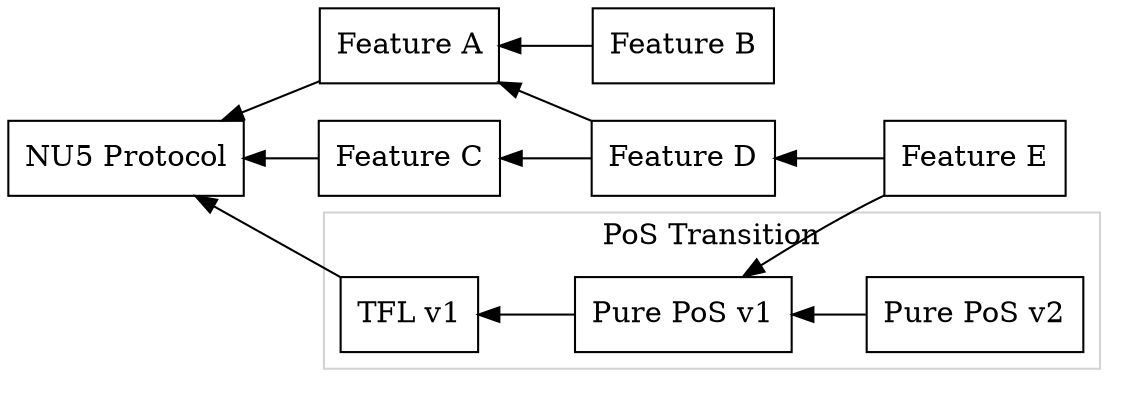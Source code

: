 digraph ZcashTechTreeGeneric {
    rankdir = RL
    color = "lightgrey"

    node [ shape=box ]

    nu5 [ label = "NU5 Protocol" ]

    a [ label = "Feature A"]
    a -> nu5

    b [ label = "Feature B"]
    b -> a

    c [ label = "Feature C"]
    c -> nu5

    d [ label = "Feature D"]
    d -> c
    d -> a

    e [ label = "Feature E"]
    e -> pos2
    e -> d
    
    pos1 [ label = "TFL v1"]
    pos1 -> nu5

    subgraph cluster_pos {
        label = "PoS Transition"

        pos2 [ label = "Pure PoS v1"]
        pos2 -> pos1

        pos3 [ label = "Pure PoS v2"]
        pos3 -> pos2
    }
}


